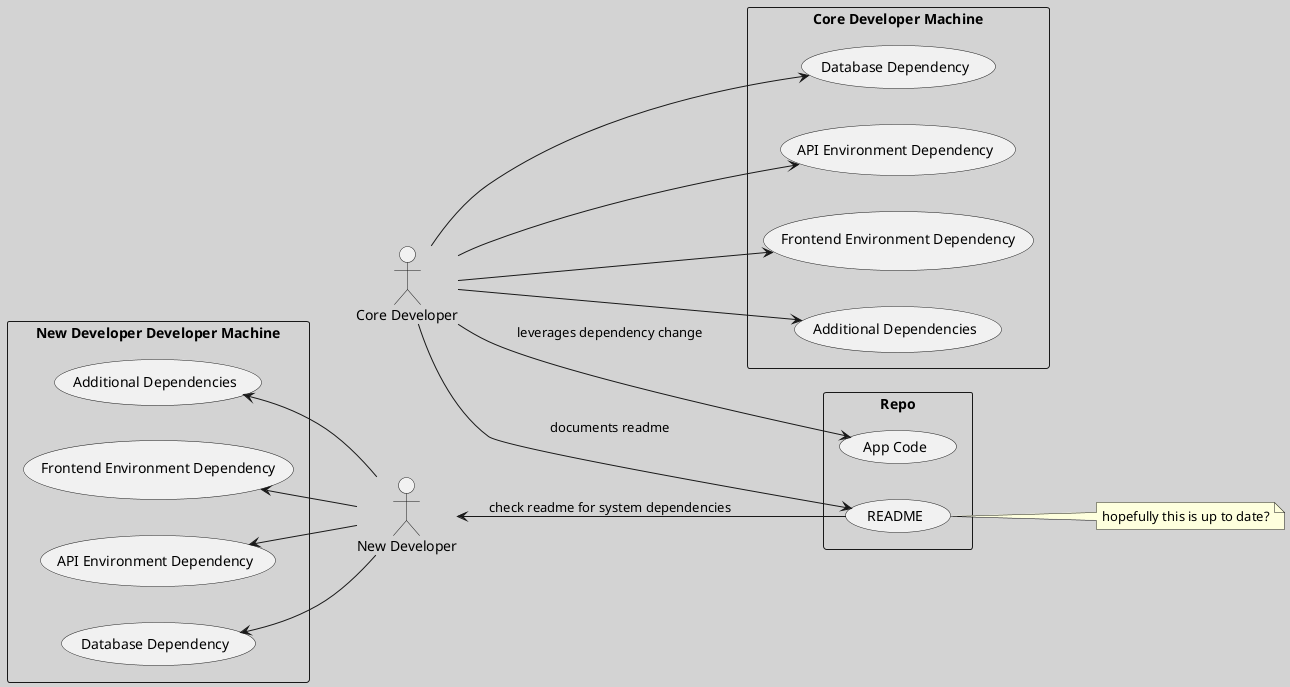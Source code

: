 @startuml

left to right direction

skinparam backgroundColor lightGray

actor :Core Developer: as dev1

rectangle "Core Developer Machine" {
  usecase (Database Dependency) as db1
  usecase (API Environment Dependency) as aed1
  usecase (Frontend Environment Dependency) as fed1
  usecase (Additional Dependencies) as ad1
}


actor :New Developer: as dev2
rectangle "New Developer Developer Machine" {
  usecase (Database Dependency) as db2
  usecase (API Environment Dependency) as aed2
  usecase (Frontend Environment Dependency) as fed2
  usecase (Additional Dependencies) as ad2
}

rectangle Repo {
  usecase (README) as readme
  usecase (App Code) as appcode
}


dev1 -down-> db1
dev1 -down-> aed1
dev1 -down-> fed1
dev1 -down-> ad1
dev1 -down-> appcode : leverages dependency change
dev1 -down-> readme : documents readme

note right of readme : hopefully this is up to date?

readme -up-> dev2 : check readme for system dependencies
dev2 -up-> db2
dev2 -up-> aed2
dev2 -up-> fed2
dev2 -up-> ad2

@enduml
